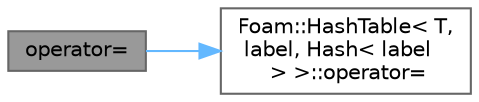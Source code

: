 digraph "operator="
{
 // LATEX_PDF_SIZE
  bgcolor="transparent";
  edge [fontname=Helvetica,fontsize=10,labelfontname=Helvetica,labelfontsize=10];
  node [fontname=Helvetica,fontsize=10,shape=box,height=0.2,width=0.4];
  rankdir="LR";
  Node1 [id="Node000001",label="operator=",height=0.2,width=0.4,color="gray40", fillcolor="grey60", style="filled", fontcolor="black",tooltip=" "];
  Node1 -> Node2 [id="edge1_Node000001_Node000002",color="steelblue1",style="solid",tooltip=" "];
  Node2 [id="Node000002",label="Foam::HashTable\< T,\l label, Hash\< label\l \> \>::operator=",height=0.2,width=0.4,color="grey40", fillcolor="white", style="filled",URL="$classFoam_1_1HashTable.html#ac4ecdfe1b32425bb340a553f33376196",tooltip=" "];
}
